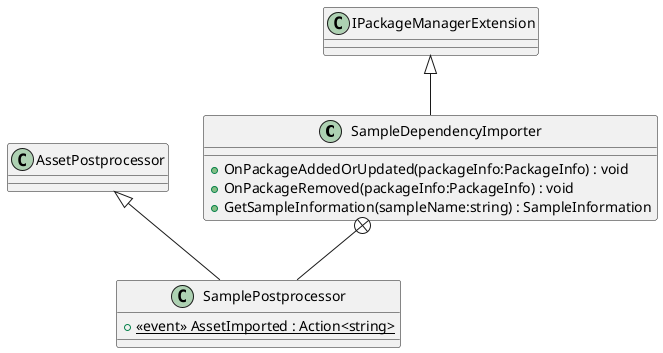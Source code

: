 @startuml
class SampleDependencyImporter {
    + OnPackageAddedOrUpdated(packageInfo:PackageInfo) : void
    + OnPackageRemoved(packageInfo:PackageInfo) : void
    + GetSampleInformation(sampleName:string) : SampleInformation
}
class SamplePostprocessor {
    + {static}  <<event>> AssetImported : Action<string> 
}
IPackageManagerExtension <|-- SampleDependencyImporter
SampleDependencyImporter +-- SamplePostprocessor
AssetPostprocessor <|-- SamplePostprocessor
@enduml
